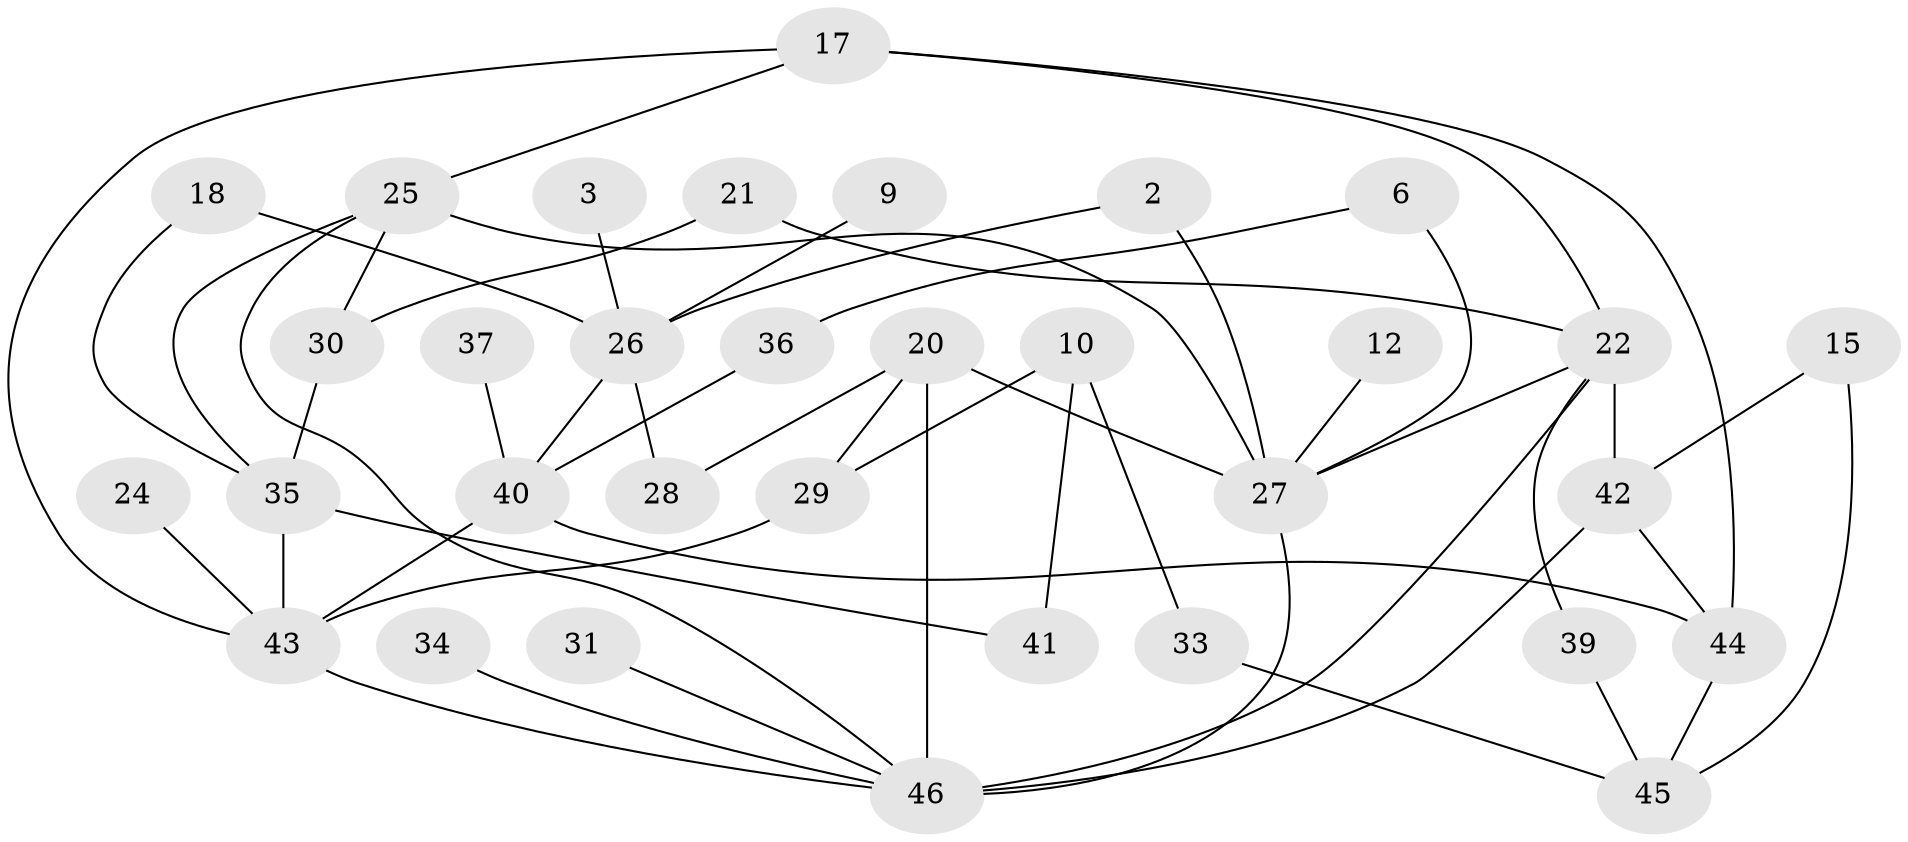 // original degree distribution, {3: 0.19642857142857142, 5: 0.05357142857142857, 0: 0.11607142857142858, 2: 0.32142857142857145, 1: 0.20535714285714285, 4: 0.05357142857142857, 6: 0.026785714285714284, 7: 0.026785714285714284}
// Generated by graph-tools (version 1.1) at 2025/35/03/04/25 23:35:49]
// undirected, 33 vertices, 52 edges
graph export_dot {
  node [color=gray90,style=filled];
  2;
  3;
  6;
  9;
  10;
  12;
  15;
  17;
  18;
  20;
  21;
  22;
  24;
  25;
  26;
  27;
  28;
  29;
  30;
  31;
  33;
  34;
  35;
  36;
  37;
  39;
  40;
  41;
  42;
  43;
  44;
  45;
  46;
  2 -- 26 [weight=1.0];
  2 -- 27 [weight=1.0];
  3 -- 26 [weight=1.0];
  6 -- 27 [weight=1.0];
  6 -- 36 [weight=1.0];
  9 -- 26 [weight=1.0];
  10 -- 29 [weight=1.0];
  10 -- 33 [weight=1.0];
  10 -- 41 [weight=1.0];
  12 -- 27 [weight=1.0];
  15 -- 42 [weight=1.0];
  15 -- 45 [weight=1.0];
  17 -- 22 [weight=3.0];
  17 -- 25 [weight=3.0];
  17 -- 43 [weight=1.0];
  17 -- 44 [weight=1.0];
  18 -- 26 [weight=1.0];
  18 -- 35 [weight=1.0];
  20 -- 27 [weight=1.0];
  20 -- 28 [weight=1.0];
  20 -- 29 [weight=1.0];
  20 -- 46 [weight=2.0];
  21 -- 22 [weight=1.0];
  21 -- 30 [weight=1.0];
  22 -- 27 [weight=1.0];
  22 -- 39 [weight=1.0];
  22 -- 42 [weight=1.0];
  22 -- 46 [weight=2.0];
  24 -- 43 [weight=1.0];
  25 -- 27 [weight=1.0];
  25 -- 30 [weight=2.0];
  25 -- 35 [weight=1.0];
  25 -- 46 [weight=1.0];
  26 -- 28 [weight=1.0];
  26 -- 40 [weight=1.0];
  27 -- 46 [weight=1.0];
  29 -- 43 [weight=1.0];
  30 -- 35 [weight=1.0];
  31 -- 46 [weight=1.0];
  33 -- 45 [weight=1.0];
  34 -- 46 [weight=1.0];
  35 -- 41 [weight=1.0];
  35 -- 43 [weight=1.0];
  36 -- 40 [weight=2.0];
  37 -- 40 [weight=1.0];
  39 -- 45 [weight=1.0];
  40 -- 43 [weight=1.0];
  40 -- 44 [weight=1.0];
  42 -- 44 [weight=1.0];
  42 -- 46 [weight=1.0];
  43 -- 46 [weight=1.0];
  44 -- 45 [weight=1.0];
}
